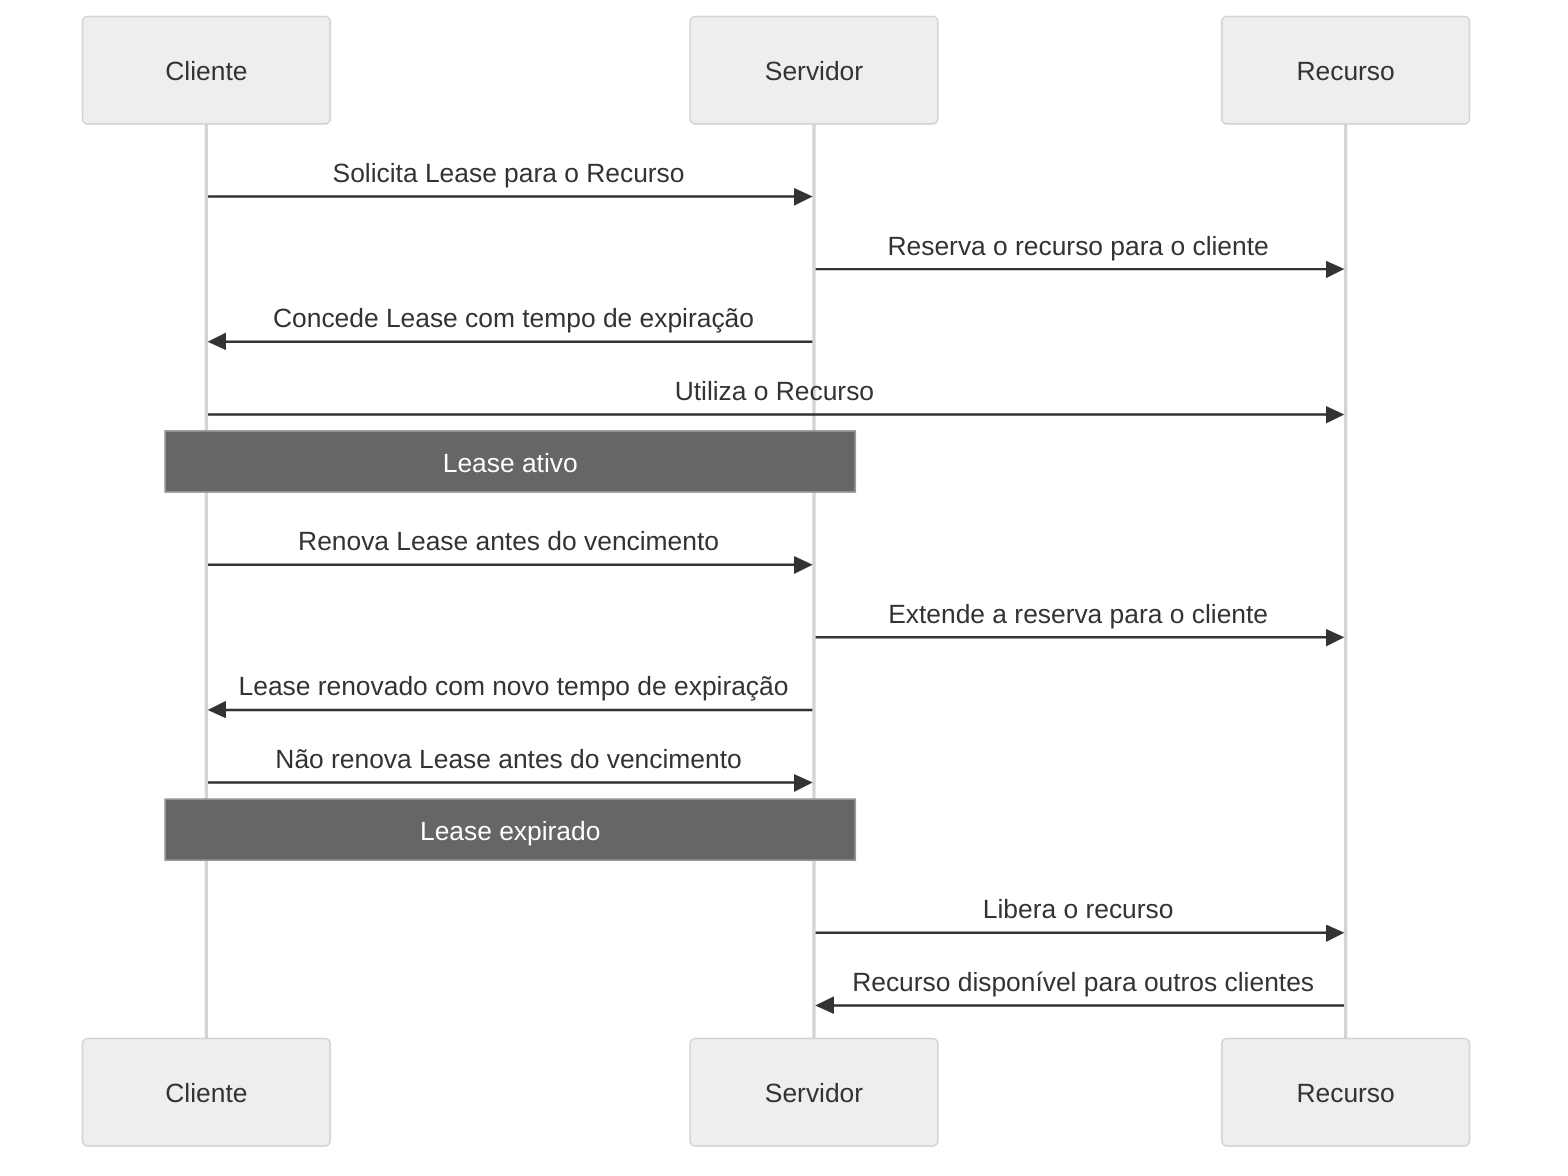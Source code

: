 %%{init: {'theme':'neutral'}}%%
sequenceDiagram
    participant Cliente
    participant Servidor
    participant Recurso

    Cliente->>Servidor: Solicita Lease para o Recurso
    Servidor->>Recurso: Reserva o recurso para o cliente
    Servidor->>Cliente: Concede Lease com tempo de expiração

    Cliente->>Recurso: Utiliza o Recurso
    Note over Cliente,Servidor: Lease ativo

    Cliente->>Servidor: Renova Lease antes do vencimento
    Servidor->>Recurso: Extende a reserva para o cliente
    Servidor->>Cliente: Lease renovado com novo tempo de expiração

    Cliente->>Servidor: Não renova Lease antes do vencimento
    Note over Cliente,Servidor: Lease expirado

    Servidor->>Recurso: Libera o recurso
    Recurso->>Servidor: Recurso disponível para outros clientes